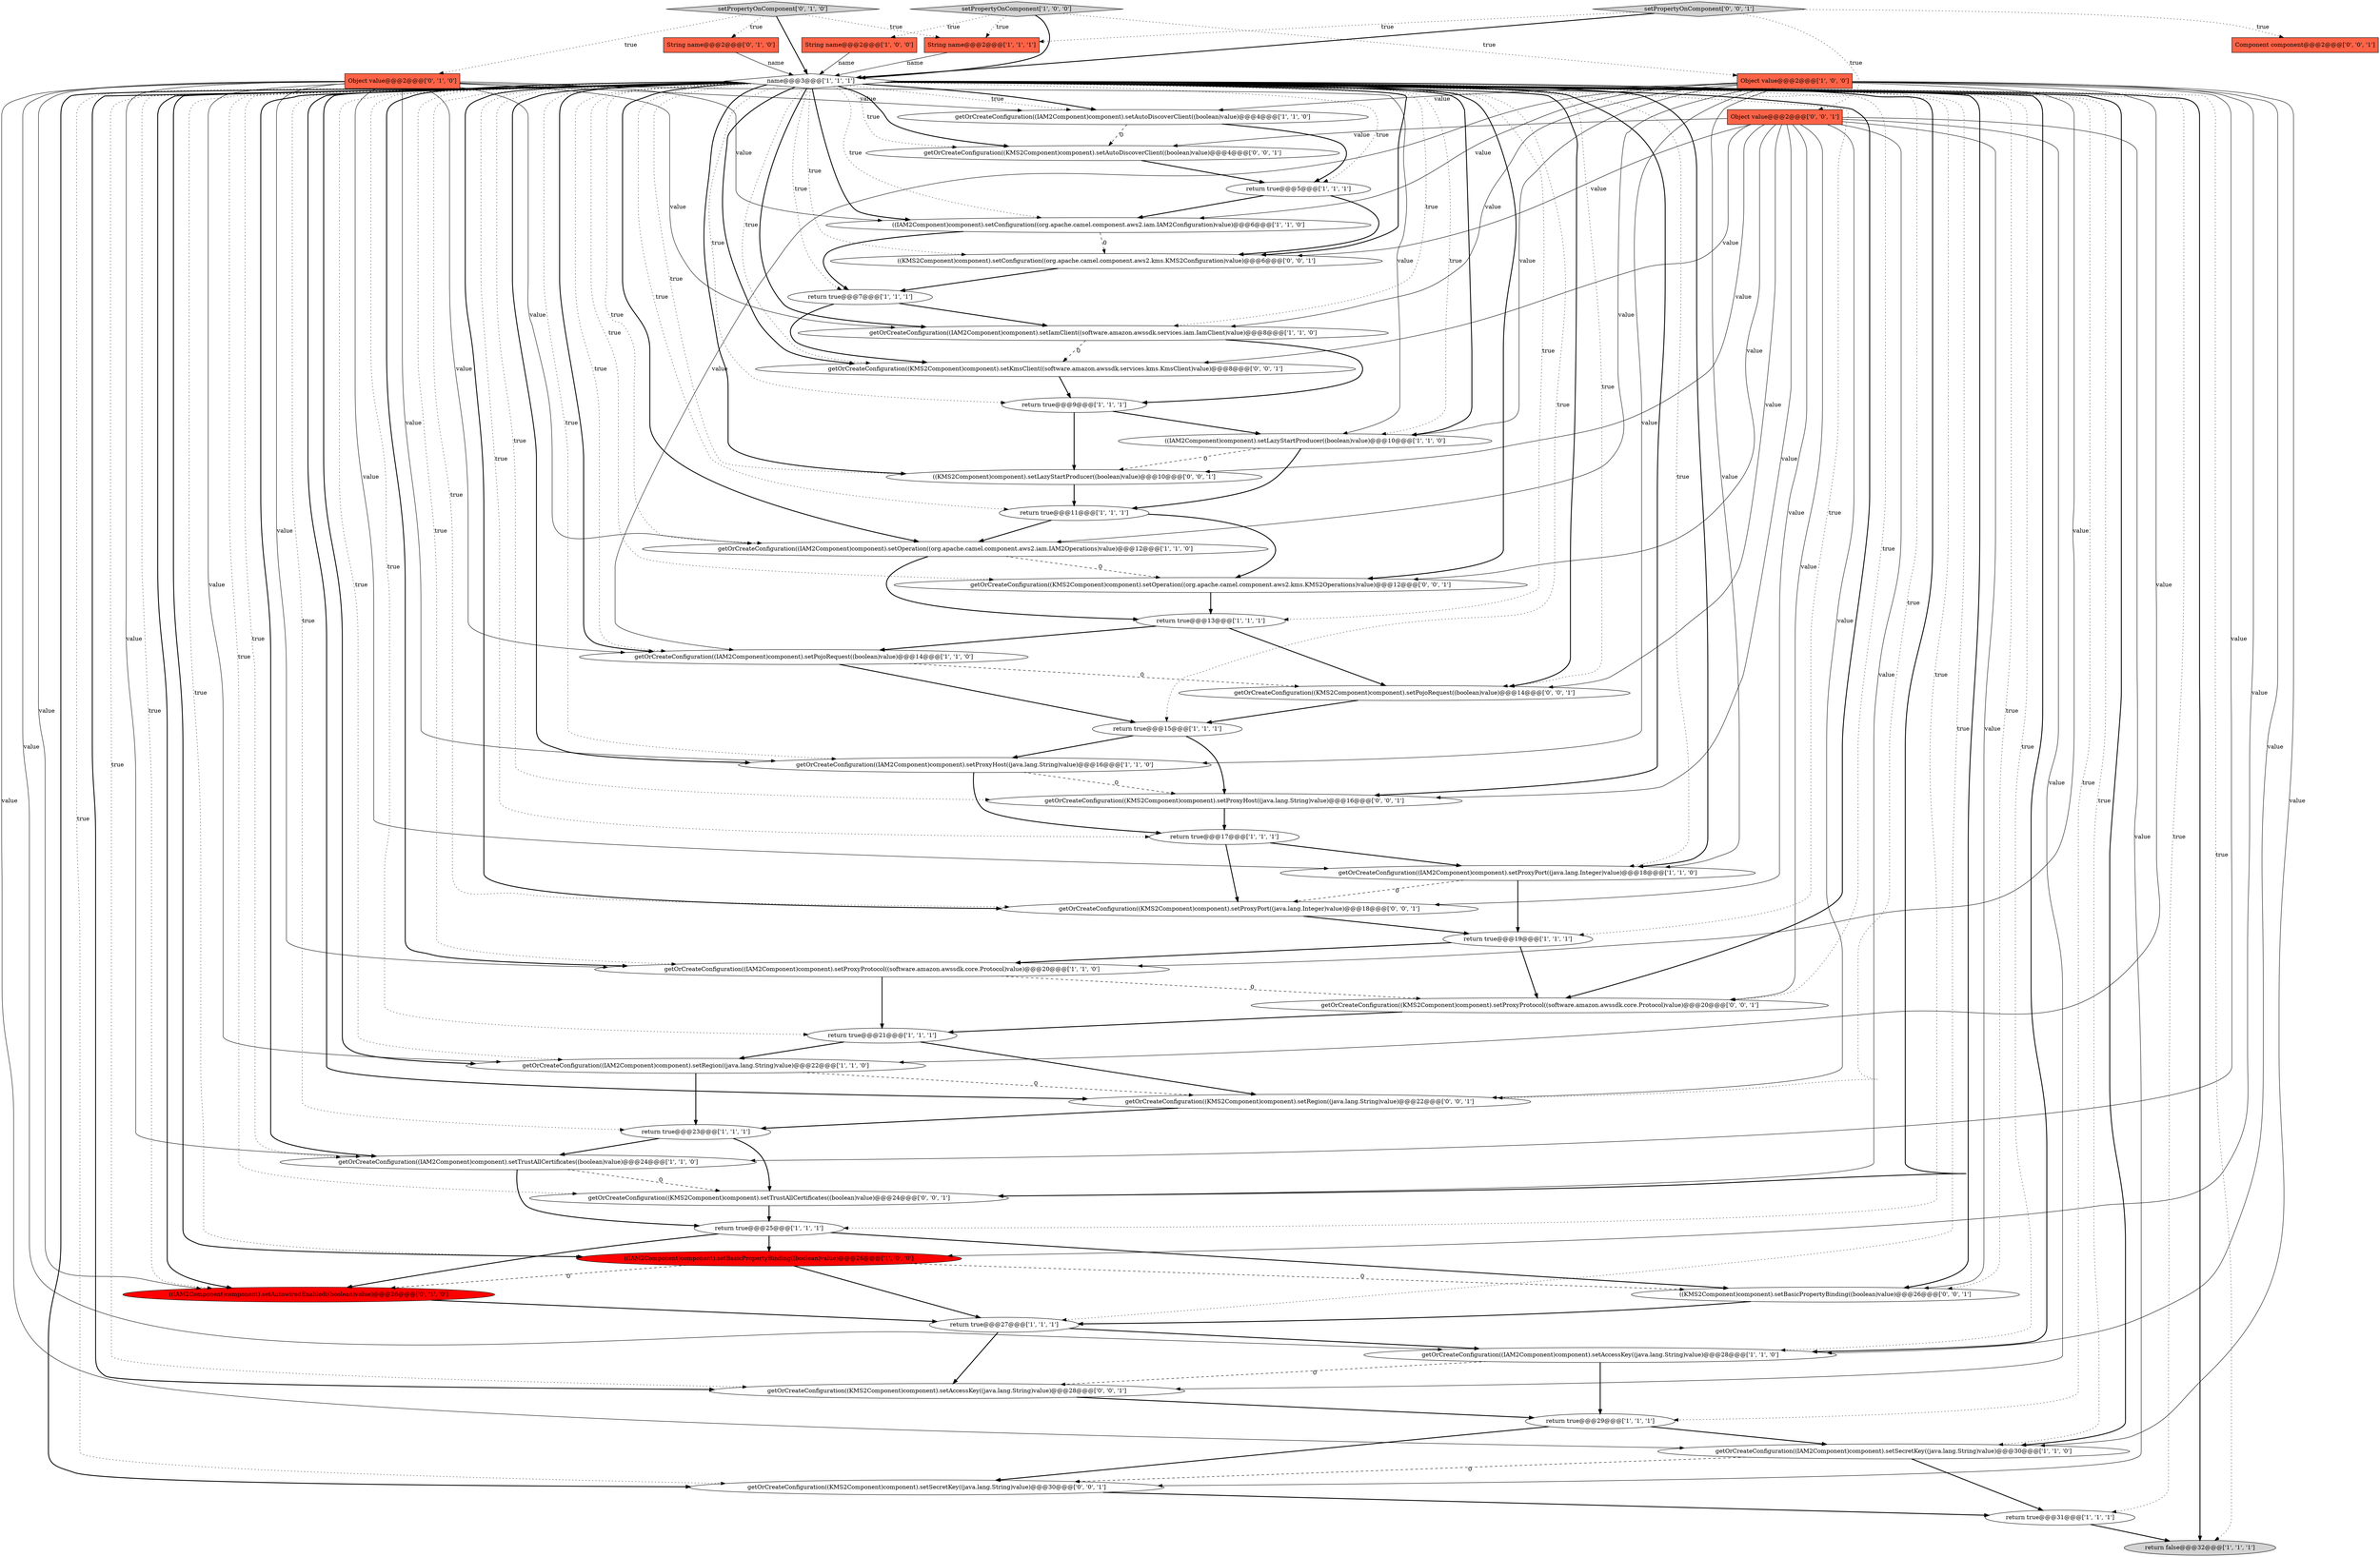 digraph {
46 [style = filled, label = "getOrCreateConfiguration((KMS2Component)component).setAccessKey((java.lang.String)value)@@@28@@@['0', '0', '1']", fillcolor = white, shape = ellipse image = "AAA0AAABBB3BBB"];
16 [style = filled, label = "return true@@@19@@@['1', '1', '1']", fillcolor = white, shape = ellipse image = "AAA0AAABBB1BBB"];
19 [style = filled, label = "((IAM2Component)component).setConfiguration((org.apache.camel.component.aws2.iam.IAM2Configuration)value)@@@6@@@['1', '1', '0']", fillcolor = white, shape = ellipse image = "AAA0AAABBB1BBB"];
22 [style = filled, label = "return true@@@11@@@['1', '1', '1']", fillcolor = white, shape = ellipse image = "AAA0AAABBB1BBB"];
25 [style = filled, label = "return true@@@5@@@['1', '1', '1']", fillcolor = white, shape = ellipse image = "AAA0AAABBB1BBB"];
24 [style = filled, label = "getOrCreateConfiguration((IAM2Component)component).setSecretKey((java.lang.String)value)@@@30@@@['1', '1', '0']", fillcolor = white, shape = ellipse image = "AAA0AAABBB1BBB"];
43 [style = filled, label = "Component component@@@2@@@['0', '0', '1']", fillcolor = tomato, shape = box image = "AAA0AAABBB3BBB"];
26 [style = filled, label = "((IAM2Component)component).setLazyStartProducer((boolean)value)@@@10@@@['1', '1', '0']", fillcolor = white, shape = ellipse image = "AAA0AAABBB1BBB"];
30 [style = filled, label = "return false@@@32@@@['1', '1', '1']", fillcolor = lightgray, shape = ellipse image = "AAA0AAABBB1BBB"];
18 [style = filled, label = "return true@@@29@@@['1', '1', '1']", fillcolor = white, shape = ellipse image = "AAA0AAABBB1BBB"];
21 [style = filled, label = "getOrCreateConfiguration((IAM2Component)component).setAccessKey((java.lang.String)value)@@@28@@@['1', '1', '0']", fillcolor = white, shape = ellipse image = "AAA0AAABBB1BBB"];
51 [style = filled, label = "getOrCreateConfiguration((KMS2Component)component).setKmsClient((software.amazon.awssdk.services.kms.KmsClient)value)@@@8@@@['0', '0', '1']", fillcolor = white, shape = ellipse image = "AAA0AAABBB3BBB"];
32 [style = filled, label = "name@@@3@@@['1', '1', '1']", fillcolor = white, shape = diamond image = "AAA0AAABBB1BBB"];
0 [style = filled, label = "getOrCreateConfiguration((IAM2Component)component).setProxyProtocol((software.amazon.awssdk.core.Protocol)value)@@@20@@@['1', '1', '0']", fillcolor = white, shape = ellipse image = "AAA0AAABBB1BBB"];
45 [style = filled, label = "getOrCreateConfiguration((KMS2Component)component).setOperation((org.apache.camel.component.aws2.kms.KMS2Operations)value)@@@12@@@['0', '0', '1']", fillcolor = white, shape = ellipse image = "AAA0AAABBB3BBB"];
47 [style = filled, label = "setPropertyOnComponent['0', '0', '1']", fillcolor = lightgray, shape = diamond image = "AAA0AAABBB3BBB"];
28 [style = filled, label = "setPropertyOnComponent['1', '0', '0']", fillcolor = lightgray, shape = diamond image = "AAA0AAABBB1BBB"];
44 [style = filled, label = "getOrCreateConfiguration((KMS2Component)component).setRegion((java.lang.String)value)@@@22@@@['0', '0', '1']", fillcolor = white, shape = ellipse image = "AAA0AAABBB3BBB"];
53 [style = filled, label = "getOrCreateConfiguration((KMS2Component)component).setProxyProtocol((software.amazon.awssdk.core.Protocol)value)@@@20@@@['0', '0', '1']", fillcolor = white, shape = ellipse image = "AAA0AAABBB3BBB"];
54 [style = filled, label = "getOrCreateConfiguration((KMS2Component)component).setAutoDiscoverClient((boolean)value)@@@4@@@['0', '0', '1']", fillcolor = white, shape = ellipse image = "AAA0AAABBB3BBB"];
5 [style = filled, label = "return true@@@9@@@['1', '1', '1']", fillcolor = white, shape = ellipse image = "AAA0AAABBB1BBB"];
10 [style = filled, label = "getOrCreateConfiguration((IAM2Component)component).setIamClient((software.amazon.awssdk.services.iam.IamClient)value)@@@8@@@['1', '1', '0']", fillcolor = white, shape = ellipse image = "AAA0AAABBB1BBB"];
42 [style = filled, label = "Object value@@@2@@@['0', '0', '1']", fillcolor = tomato, shape = box image = "AAA0AAABBB3BBB"];
12 [style = filled, label = "getOrCreateConfiguration((IAM2Component)component).setProxyHost((java.lang.String)value)@@@16@@@['1', '1', '0']", fillcolor = white, shape = ellipse image = "AAA0AAABBB1BBB"];
52 [style = filled, label = "getOrCreateConfiguration((KMS2Component)component).setPojoRequest((boolean)value)@@@14@@@['0', '0', '1']", fillcolor = white, shape = ellipse image = "AAA0AAABBB3BBB"];
39 [style = filled, label = "getOrCreateConfiguration((KMS2Component)component).setProxyHost((java.lang.String)value)@@@16@@@['0', '0', '1']", fillcolor = white, shape = ellipse image = "AAA0AAABBB3BBB"];
3 [style = filled, label = "getOrCreateConfiguration((IAM2Component)component).setAutoDiscoverClient((boolean)value)@@@4@@@['1', '1', '0']", fillcolor = white, shape = ellipse image = "AAA0AAABBB1BBB"];
31 [style = filled, label = "String name@@@2@@@['1', '0', '0']", fillcolor = tomato, shape = box image = "AAA0AAABBB1BBB"];
15 [style = filled, label = "return true@@@25@@@['1', '1', '1']", fillcolor = white, shape = ellipse image = "AAA0AAABBB1BBB"];
23 [style = filled, label = "getOrCreateConfiguration((IAM2Component)component).setProxyPort((java.lang.Integer)value)@@@18@@@['1', '1', '0']", fillcolor = white, shape = ellipse image = "AAA0AAABBB1BBB"];
38 [style = filled, label = "getOrCreateConfiguration((KMS2Component)component).setTrustAllCertificates((boolean)value)@@@24@@@['0', '0', '1']", fillcolor = white, shape = ellipse image = "AAA0AAABBB3BBB"];
29 [style = filled, label = "getOrCreateConfiguration((IAM2Component)component).setOperation((org.apache.camel.component.aws2.iam.IAM2Operations)value)@@@12@@@['1', '1', '0']", fillcolor = white, shape = ellipse image = "AAA0AAABBB1BBB"];
13 [style = filled, label = "return true@@@23@@@['1', '1', '1']", fillcolor = white, shape = ellipse image = "AAA0AAABBB1BBB"];
48 [style = filled, label = "((KMS2Component)component).setBasicPropertyBinding((boolean)value)@@@26@@@['0', '0', '1']", fillcolor = white, shape = ellipse image = "AAA0AAABBB3BBB"];
37 [style = filled, label = "setPropertyOnComponent['0', '1', '0']", fillcolor = lightgray, shape = diamond image = "AAA0AAABBB2BBB"];
34 [style = filled, label = "Object value@@@2@@@['0', '1', '0']", fillcolor = tomato, shape = box image = "AAA0AAABBB2BBB"];
49 [style = filled, label = "((KMS2Component)component).setLazyStartProducer((boolean)value)@@@10@@@['0', '0', '1']", fillcolor = white, shape = ellipse image = "AAA0AAABBB3BBB"];
33 [style = filled, label = "String name@@@2@@@['1', '1', '1']", fillcolor = tomato, shape = box image = "AAA0AAABBB1BBB"];
11 [style = filled, label = "getOrCreateConfiguration((IAM2Component)component).setTrustAllCertificates((boolean)value)@@@24@@@['1', '1', '0']", fillcolor = white, shape = ellipse image = "AAA0AAABBB1BBB"];
20 [style = filled, label = "getOrCreateConfiguration((IAM2Component)component).setPojoRequest((boolean)value)@@@14@@@['1', '1', '0']", fillcolor = white, shape = ellipse image = "AAA0AAABBB1BBB"];
8 [style = filled, label = "return true@@@31@@@['1', '1', '1']", fillcolor = white, shape = ellipse image = "AAA0AAABBB1BBB"];
7 [style = filled, label = "((IAM2Component)component).setBasicPropertyBinding((boolean)value)@@@26@@@['1', '0', '0']", fillcolor = red, shape = ellipse image = "AAA1AAABBB1BBB"];
9 [style = filled, label = "return true@@@13@@@['1', '1', '1']", fillcolor = white, shape = ellipse image = "AAA0AAABBB1BBB"];
14 [style = filled, label = "return true@@@15@@@['1', '1', '1']", fillcolor = white, shape = ellipse image = "AAA0AAABBB1BBB"];
1 [style = filled, label = "getOrCreateConfiguration((IAM2Component)component).setRegion((java.lang.String)value)@@@22@@@['1', '1', '0']", fillcolor = white, shape = ellipse image = "AAA0AAABBB1BBB"];
2 [style = filled, label = "Object value@@@2@@@['1', '0', '0']", fillcolor = tomato, shape = box image = "AAA0AAABBB1BBB"];
6 [style = filled, label = "return true@@@17@@@['1', '1', '1']", fillcolor = white, shape = ellipse image = "AAA0AAABBB1BBB"];
27 [style = filled, label = "return true@@@21@@@['1', '1', '1']", fillcolor = white, shape = ellipse image = "AAA0AAABBB1BBB"];
4 [style = filled, label = "return true@@@7@@@['1', '1', '1']", fillcolor = white, shape = ellipse image = "AAA0AAABBB1BBB"];
35 [style = filled, label = "String name@@@2@@@['0', '1', '0']", fillcolor = tomato, shape = box image = "AAA0AAABBB2BBB"];
40 [style = filled, label = "getOrCreateConfiguration((KMS2Component)component).setSecretKey((java.lang.String)value)@@@30@@@['0', '0', '1']", fillcolor = white, shape = ellipse image = "AAA0AAABBB3BBB"];
41 [style = filled, label = "getOrCreateConfiguration((KMS2Component)component).setProxyPort((java.lang.Integer)value)@@@18@@@['0', '0', '1']", fillcolor = white, shape = ellipse image = "AAA0AAABBB3BBB"];
50 [style = filled, label = "((KMS2Component)component).setConfiguration((org.apache.camel.component.aws2.kms.KMS2Configuration)value)@@@6@@@['0', '0', '1']", fillcolor = white, shape = ellipse image = "AAA0AAABBB3BBB"];
36 [style = filled, label = "((IAM2Component)component).setAutowiredEnabled((boolean)value)@@@26@@@['0', '1', '0']", fillcolor = red, shape = ellipse image = "AAA1AAABBB2BBB"];
17 [style = filled, label = "return true@@@27@@@['1', '1', '1']", fillcolor = white, shape = ellipse image = "AAA0AAABBB1BBB"];
32->53 [style = bold, label=""];
2->21 [style = solid, label="value"];
8->30 [style = bold, label=""];
51->5 [style = bold, label=""];
16->0 [style = bold, label=""];
32->23 [style = bold, label=""];
20->52 [style = dashed, label="0"];
32->52 [style = bold, label=""];
32->12 [style = bold, label=""];
32->0 [style = bold, label=""];
32->0 [style = dotted, label="true"];
27->44 [style = bold, label=""];
42->52 [style = solid, label="value"];
42->38 [style = solid, label="value"];
32->11 [style = dotted, label="true"];
32->45 [style = dotted, label="true"];
39->6 [style = bold, label=""];
34->24 [style = solid, label="value"];
26->49 [style = dashed, label="0"];
38->15 [style = bold, label=""];
1->44 [style = dashed, label="0"];
1->13 [style = bold, label=""];
21->18 [style = bold, label=""];
34->36 [style = solid, label="value"];
32->50 [style = dotted, label="true"];
26->22 [style = bold, label=""];
49->22 [style = bold, label=""];
53->27 [style = bold, label=""];
2->1 [style = solid, label="value"];
32->25 [style = dotted, label="true"];
10->51 [style = dashed, label="0"];
5->49 [style = bold, label=""];
32->8 [style = dotted, label="true"];
52->14 [style = bold, label=""];
32->3 [style = dotted, label="true"];
32->30 [style = dotted, label="true"];
25->19 [style = bold, label=""];
6->41 [style = bold, label=""];
37->32 [style = bold, label=""];
32->17 [style = dotted, label="true"];
32->54 [style = dotted, label="true"];
32->13 [style = dotted, label="true"];
36->17 [style = bold, label=""];
9->52 [style = bold, label=""];
34->23 [style = solid, label="value"];
32->3 [style = bold, label=""];
32->11 [style = bold, label=""];
32->20 [style = bold, label=""];
17->21 [style = bold, label=""];
42->53 [style = solid, label="value"];
2->12 [style = solid, label="value"];
32->15 [style = dotted, label="true"];
3->54 [style = dashed, label="0"];
2->29 [style = solid, label="value"];
32->24 [style = dotted, label="true"];
33->32 [style = solid, label="name"];
32->49 [style = dotted, label="true"];
32->49 [style = bold, label=""];
28->2 [style = dotted, label="true"];
7->48 [style = dashed, label="0"];
20->14 [style = bold, label=""];
32->7 [style = bold, label=""];
32->5 [style = dotted, label="true"];
24->40 [style = dashed, label="0"];
2->26 [style = solid, label="value"];
32->36 [style = dotted, label="true"];
48->17 [style = bold, label=""];
42->46 [style = solid, label="value"];
32->12 [style = dotted, label="true"];
32->26 [style = bold, label=""];
32->10 [style = bold, label=""];
13->11 [style = bold, label=""];
29->45 [style = dashed, label="0"];
47->43 [style = dotted, label="true"];
54->25 [style = bold, label=""];
42->54 [style = solid, label="value"];
47->42 [style = dotted, label="true"];
42->48 [style = solid, label="value"];
32->36 [style = bold, label=""];
34->3 [style = solid, label="value"];
32->51 [style = dotted, label="true"];
42->50 [style = solid, label="value"];
32->48 [style = bold, label=""];
24->8 [style = bold, label=""];
2->11 [style = solid, label="value"];
14->39 [style = bold, label=""];
2->7 [style = solid, label="value"];
32->51 [style = bold, label=""];
42->51 [style = solid, label="value"];
42->49 [style = solid, label="value"];
42->39 [style = solid, label="value"];
12->39 [style = dashed, label="0"];
15->36 [style = bold, label=""];
32->50 [style = bold, label=""];
21->46 [style = dashed, label="0"];
4->10 [style = bold, label=""];
17->46 [style = bold, label=""];
32->18 [style = dotted, label="true"];
18->24 [style = bold, label=""];
34->26 [style = solid, label="value"];
34->20 [style = solid, label="value"];
7->17 [style = bold, label=""];
32->46 [style = bold, label=""];
22->45 [style = bold, label=""];
32->4 [style = dotted, label="true"];
32->6 [style = dotted, label="true"];
34->11 [style = solid, label="value"];
2->24 [style = solid, label="value"];
6->23 [style = bold, label=""];
18->40 [style = bold, label=""];
2->23 [style = solid, label="value"];
32->20 [style = dotted, label="true"];
32->7 [style = dotted, label="true"];
22->29 [style = bold, label=""];
2->10 [style = solid, label="value"];
5->26 [style = bold, label=""];
50->4 [style = bold, label=""];
2->19 [style = solid, label="value"];
32->53 [style = dotted, label="true"];
9->20 [style = bold, label=""];
32->19 [style = bold, label=""];
32->30 [style = bold, label=""];
46->18 [style = bold, label=""];
32->14 [style = dotted, label="true"];
31->32 [style = solid, label="name"];
34->19 [style = solid, label="value"];
28->32 [style = bold, label=""];
37->35 [style = dotted, label="true"];
47->32 [style = bold, label=""];
34->10 [style = solid, label="value"];
47->33 [style = dotted, label="true"];
10->5 [style = bold, label=""];
2->0 [style = solid, label="value"];
32->40 [style = bold, label=""];
32->1 [style = bold, label=""];
32->38 [style = dotted, label="true"];
32->44 [style = bold, label=""];
15->48 [style = bold, label=""];
41->16 [style = bold, label=""];
32->39 [style = bold, label=""];
32->41 [style = bold, label=""];
32->52 [style = dotted, label="true"];
32->29 [style = dotted, label="true"];
37->34 [style = dotted, label="true"];
19->50 [style = dashed, label="0"];
34->1 [style = solid, label="value"];
32->10 [style = dotted, label="true"];
32->46 [style = dotted, label="true"];
4->51 [style = bold, label=""];
32->1 [style = dotted, label="true"];
32->44 [style = dotted, label="true"];
45->9 [style = bold, label=""];
34->21 [style = solid, label="value"];
32->22 [style = dotted, label="true"];
32->45 [style = bold, label=""];
28->31 [style = dotted, label="true"];
37->33 [style = dotted, label="true"];
23->16 [style = bold, label=""];
32->21 [style = bold, label=""];
27->1 [style = bold, label=""];
32->21 [style = dotted, label="true"];
32->41 [style = dotted, label="true"];
15->7 [style = bold, label=""];
32->39 [style = dotted, label="true"];
2->3 [style = solid, label="value"];
42->41 [style = solid, label="value"];
3->25 [style = bold, label=""];
32->9 [style = dotted, label="true"];
32->23 [style = dotted, label="true"];
28->33 [style = dotted, label="true"];
0->27 [style = bold, label=""];
29->9 [style = bold, label=""];
0->53 [style = dashed, label="0"];
34->12 [style = solid, label="value"];
32->40 [style = dotted, label="true"];
12->6 [style = bold, label=""];
16->53 [style = bold, label=""];
11->15 [style = bold, label=""];
32->29 [style = bold, label=""];
11->38 [style = dashed, label="0"];
32->38 [style = bold, label=""];
34->29 [style = solid, label="value"];
32->27 [style = dotted, label="true"];
32->48 [style = dotted, label="true"];
42->44 [style = solid, label="value"];
14->12 [style = bold, label=""];
2->20 [style = solid, label="value"];
23->41 [style = dashed, label="0"];
44->13 [style = bold, label=""];
13->38 [style = bold, label=""];
32->26 [style = dotted, label="true"];
34->0 [style = solid, label="value"];
19->4 [style = bold, label=""];
32->54 [style = bold, label=""];
35->32 [style = solid, label="name"];
42->45 [style = solid, label="value"];
32->16 [style = dotted, label="true"];
32->24 [style = bold, label=""];
42->40 [style = solid, label="value"];
25->50 [style = bold, label=""];
7->36 [style = dashed, label="0"];
32->19 [style = dotted, label="true"];
40->8 [style = bold, label=""];
}
